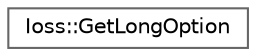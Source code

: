 digraph "Graphical Class Hierarchy"
{
 // INTERACTIVE_SVG=YES
 // LATEX_PDF_SIZE
  bgcolor="transparent";
  edge [fontname=Helvetica,fontsize=10,labelfontname=Helvetica,labelfontsize=10];
  node [fontname=Helvetica,fontsize=10,shape=box,height=0.2,width=0.4];
  rankdir="LR";
  Node0 [id="Node000000",label="Ioss::GetLongOption",height=0.2,width=0.4,color="grey40", fillcolor="white", style="filled",URL="$classIoss_1_1GetLongOption.html",tooltip="A database of program command line and environment variable options and methods for manipulating them..."];
}
